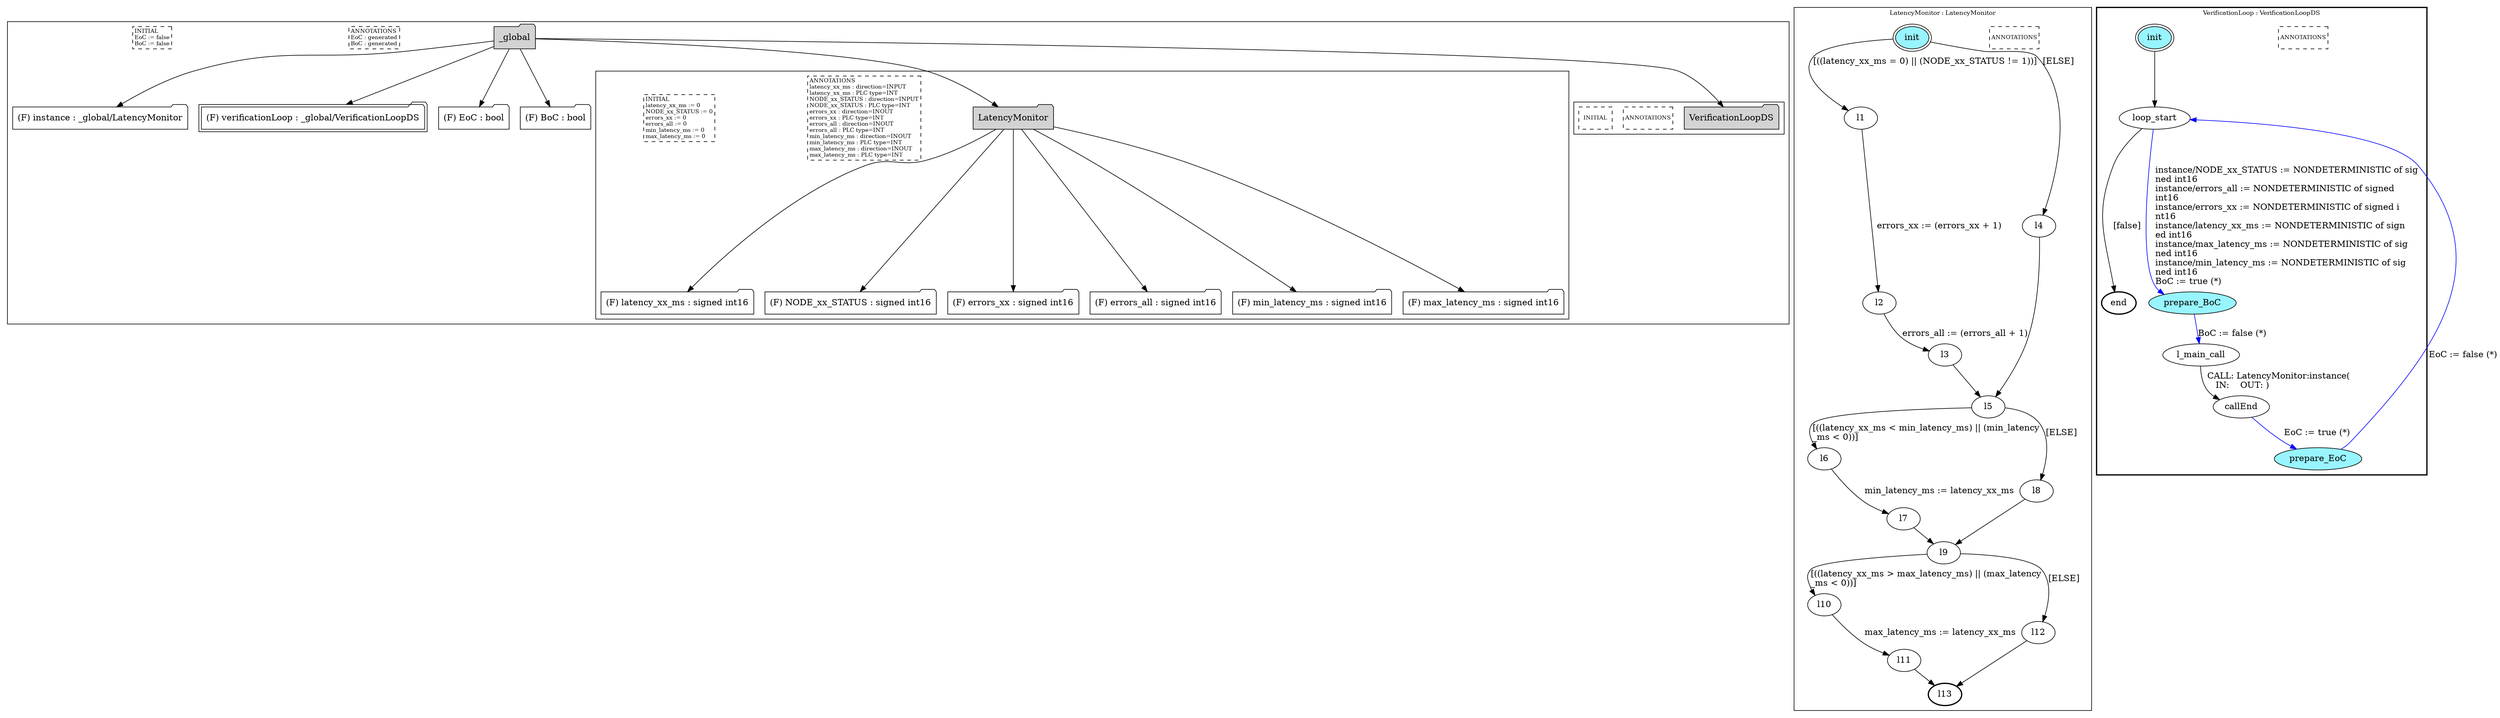digraph G {
	subgraph cluster__global2137748518 {
		node [shape="folder", style="filled"];
		//label="_global";
		_global2137748518 [label="_global"];
		_global2137748518 -> instance1686091139;
		instance1686091139 [label = "(F) instance : _global/LatencyMonitor", fillcolor="white" ];
		_global2137748518 -> verificationLoop283092975;
		verificationLoop283092975 [label = "(F) verificationLoop : _global/VerificationLoopDS", fillcolor="white" , peripheries=2];
		_global2137748518 -> EoC979248421;
		EoC979248421 [label = "(F) EoC : bool", fillcolor="white" ];
		_global2137748518 -> BoC635340952;
		BoC635340952 [label = "(F) BoC : bool", fillcolor="white" ];
		_global2137748518 -> LatencyMonitor1753134165;
		subgraph cluster_LatencyMonitor1753134165 {
			node [shape="folder", style="filled"];
			//label="LatencyMonitor";
			LatencyMonitor1753134165 [label="LatencyMonitor"];
			LatencyMonitor1753134165 -> latency_xx_ms1314688755;
			latency_xx_ms1314688755 [label = "(F) latency_xx_ms : signed int16", fillcolor="white" ];
			LatencyMonitor1753134165 -> NODE_xx_STATUS657820185;
			NODE_xx_STATUS657820185 [label = "(F) NODE_xx_STATUS : signed int16", fillcolor="white" ];
			LatencyMonitor1753134165 -> errors_xx1805031342;
			errors_xx1805031342 [label = "(F) errors_xx : signed int16", fillcolor="white" ];
			LatencyMonitor1753134165 -> errors_all181451598;
			errors_all181451598 [label = "(F) errors_all : signed int16", fillcolor="white" ];
			LatencyMonitor1753134165 -> min_latency_ms1994834032;
			min_latency_ms1994834032 [label = "(F) min_latency_ms : signed int16", fillcolor="white" ];
			LatencyMonitor1753134165 -> max_latency_ms1321037782;
			max_latency_ms1321037782 [label = "(F) max_latency_ms : signed int16", fillcolor="white" ];
			
			annotations_pseudonode_LatencyMonitor1753134165 [
				label="ANNOTATIONS\llatency_xx_ms : direction=INPUT\llatency_xx_ms : PLC type=INT\lNODE_xx_STATUS : direction=INPUT\lNODE_xx_STATUS : PLC type=INT\lerrors_xx : direction=INOUT\lerrors_xx : PLC type=INT\lerrors_all : direction=INOUT\lerrors_all : PLC type=INT\lmin_latency_ms : direction=INOUT\lmin_latency_ms : PLC type=INT\lmax_latency_ms : direction=INOUT\lmax_latency_ms : PLC type=INT\l",
				fontsize=9, margin="0.04,0.04", fillcolor="white", shape="rectangle", style="dashed"];
			initamt_pseudonode_LatencyMonitor1753134165 [
				label="INITIAL\llatency_xx_ms := 0\lNODE_xx_STATUS := 0\lerrors_xx := 0\lerrors_all := 0\lmin_latency_ms := 0\lmax_latency_ms := 0\l",
				fontsize=9, margin="0.04,0.04", fillcolor="lightyellow", shape="rectangle", style="dashed"];
		}
		_global2137748518 -> VerificationLoopDS2121754508;
		subgraph cluster_VerificationLoopDS2121754508 {
			node [shape="folder", style="filled"];
			//label="VerificationLoopDS";
			VerificationLoopDS2121754508 [label="VerificationLoopDS"];
			
			annotations_pseudonode_VerificationLoopDS2121754508 [
				label="ANNOTATIONS",
				fontsize=9, margin="0.04,0.04", fillcolor="white", shape="rectangle", style="dashed"];
			initamt_pseudonode_VerificationLoopDS2121754508 [
				label="INITIAL",
				fontsize=9, margin="0.04,0.04", fillcolor="lightyellow", shape="rectangle", style="dashed"];
		}
		
		annotations_pseudonode__global2137748518 [
			label="ANNOTATIONS\lEoC : generated\lBoC : generated\l",
			fontsize=9, margin="0.04,0.04", fillcolor="white", shape="rectangle", style="dashed"];
		initamt_pseudonode__global2137748518 [
			label="INITIAL\lEoC := false\lBoC := false\l",
			fontsize=9, margin="0.04,0.04", fillcolor="lightyellow", shape="rectangle", style="dashed"];
	}
	subgraph clusterLatencyMonitor {
		node [style="filled"];
		color="black";
		fontsize=10;
		ranksep=0.4;
		
		label="LatencyMonitor : LatencyMonitor";
		
		annotations_pseudonode_LatencyMonitor [
			label="ANNOTATIONS",
			fontsize=9, margin="0.04,0.04", fillcolor="white", shape="rectangle", style="dashed"];
		
		init_LatencyMonitor [label="init", color="black", fillcolor="cadetblue1", peripheries=2, shape="ellipse"];
		l1_LatencyMonitor [label="l1", color="black", fillcolor="white", shape="ellipse"];
		l2_LatencyMonitor [label="l2", color="black", fillcolor="white", shape="ellipse"];
		l3_LatencyMonitor [label="l3", color="black", fillcolor="white", shape="ellipse"];
		l4_LatencyMonitor [label="l4", color="black", fillcolor="white", shape="ellipse"];
		l5_LatencyMonitor [label="l5", color="black", fillcolor="white", shape="ellipse"];
		l6_LatencyMonitor [label="l6", color="black", fillcolor="white", shape="ellipse"];
		l7_LatencyMonitor [label="l7", color="black", fillcolor="white", shape="ellipse"];
		l8_LatencyMonitor [label="l8", color="black", fillcolor="white", shape="ellipse"];
		l9_LatencyMonitor [label="l9", color="black", fillcolor="white", shape="ellipse"];
		l10_LatencyMonitor [label="l10", color="black", fillcolor="white", shape="ellipse"];
		l11_LatencyMonitor [label="l11", color="black", fillcolor="white", shape="ellipse"];
		l12_LatencyMonitor [label="l12", color="black", fillcolor="white", shape="ellipse"];
		l13_LatencyMonitor [label="l13", color="black", fillcolor="white", style=bold, shape="ellipse"];
		init_LatencyMonitor -> l1_LatencyMonitor [color="black", label="[((latency_xx_ms = 0) || (NODE_xx_STATUS != 1))]"];
		l1_LatencyMonitor -> l2_LatencyMonitor [color="black", label="errors_xx := (errors_xx + 1)"];
		l2_LatencyMonitor -> l3_LatencyMonitor [color="black", label="errors_all := (errors_all + 1)"];
		init_LatencyMonitor -> l4_LatencyMonitor [color="black", label="[ELSE]"];
		l3_LatencyMonitor -> l5_LatencyMonitor [color="black", label=""];
		l4_LatencyMonitor -> l5_LatencyMonitor [color="black", label=""];
		l5_LatencyMonitor -> l6_LatencyMonitor [color="black", label="[((latency_xx_ms < min_latency_ms) || (min_latency\l_ms < 0))]\l"];
		l6_LatencyMonitor -> l7_LatencyMonitor [color="black", label="min_latency_ms := latency_xx_ms"];
		l5_LatencyMonitor -> l8_LatencyMonitor [color="black", label="[ELSE]"];
		l7_LatencyMonitor -> l9_LatencyMonitor [color="black", label=""];
		l8_LatencyMonitor -> l9_LatencyMonitor [color="black", label=""];
		l9_LatencyMonitor -> l10_LatencyMonitor [color="black", label="[((latency_xx_ms > max_latency_ms) || (max_latency\l_ms < 0))]\l"];
		l10_LatencyMonitor -> l11_LatencyMonitor [color="black", label="max_latency_ms := latency_xx_ms"];
		l9_LatencyMonitor -> l12_LatencyMonitor [color="black", label="[ELSE]"];
		l11_LatencyMonitor -> l13_LatencyMonitor [color="black", label=""];
		l12_LatencyMonitor -> l13_LatencyMonitor [color="black", label=""];
	}
	subgraph clusterVerificationLoop {
		node [style="filled"];
		style=bold;
		color="black";
		fontsize=10;
		ranksep=0.4;
		
		label="VerificationLoop : VerificationLoopDS";
		
		annotations_pseudonode_VerificationLoop [
			label="ANNOTATIONS",
			fontsize=9, margin="0.04,0.04", fillcolor="white", shape="rectangle", style="dashed"];
		
		init_VerificationLoop [label="init", color="black", fillcolor="cadetblue1", peripheries=2, shape="ellipse"];
		end_VerificationLoop [label="end", color="black", fillcolor="cadetblue1", style=bold, shape="ellipse"];
		loop_start_VerificationLoop [label="loop_start", color="black", fillcolor="white", shape="ellipse"];
		prepare_BoC_VerificationLoop [label="prepare_BoC", color="black", fillcolor="cadetblue1", shape="ellipse"];
		l_main_call_VerificationLoop [label="l_main_call", color="black", fillcolor="white", shape="ellipse"];
		callEnd_VerificationLoop [label="callEnd", color="black", fillcolor="white", shape="ellipse"];
		prepare_EoC_VerificationLoop [label="prepare_EoC", color="black", fillcolor="cadetblue1", shape="ellipse"];
		init_VerificationLoop -> loop_start_VerificationLoop [color="black", label=""];
		loop_start_VerificationLoop -> prepare_BoC_VerificationLoop [color="blue", label="instance/NODE_xx_STATUS := NONDETERMINISTIC of sig\lned int16\linstance/errors_all := NONDETERMINISTIC of signed \lint16\linstance/errors_xx := NONDETERMINISTIC of signed i\lnt16\linstance/latency_xx_ms := NONDETERMINISTIC of sign\led int16\linstance/max_latency_ms := NONDETERMINISTIC of sig\lned int16\linstance/min_latency_ms := NONDETERMINISTIC of sig\lned int16\lBoC := true (*)\l"];
		prepare_BoC_VerificationLoop -> l_main_call_VerificationLoop [color="blue", label="BoC := false (*)"];
		l_main_call_VerificationLoop -> callEnd_VerificationLoop [color="black", label="CALL: LatencyMonitor:instance(\l   IN:    OUT: )\l"];
		callEnd_VerificationLoop -> prepare_EoC_VerificationLoop [color="blue", label="EoC := true (*)"];
		prepare_EoC_VerificationLoop -> loop_start_VerificationLoop [color="blue", label="EoC := false (*)"];
		loop_start_VerificationLoop -> end_VerificationLoop [color="black", label="[false]"];
	}
}


